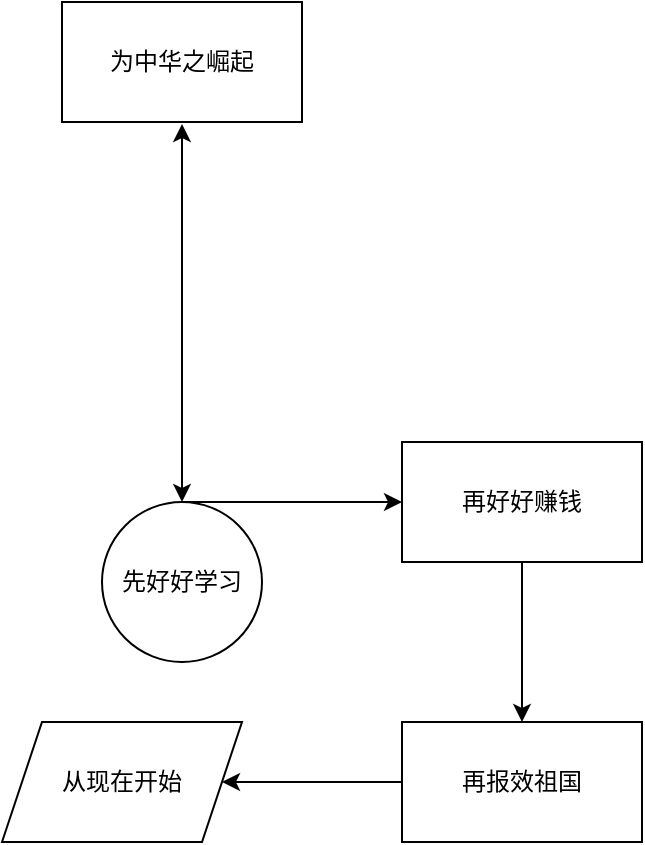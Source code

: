 <mxfile version="13.8.0" type="github">
  <diagram id="0brqKD68TNb7L7T8HhsK" name="Page-1">
    <mxGraphModel dx="782" dy="469" grid="1" gridSize="10" guides="1" tooltips="1" connect="1" arrows="1" fold="1" page="1" pageScale="1" pageWidth="827" pageHeight="1169" math="0" shadow="0">
      <root>
        <mxCell id="0" />
        <mxCell id="1" parent="0" />
        <mxCell id="J2SywfsjwAlIBZo75sQG-1" value="为中华之崛起" style="rounded=0;whiteSpace=wrap;html=1;" vertex="1" parent="1">
          <mxGeometry x="320" y="20" width="120" height="60" as="geometry" />
        </mxCell>
        <mxCell id="J2SywfsjwAlIBZo75sQG-2" value="" style="endArrow=classic;startArrow=classic;html=1;" edge="1" parent="1">
          <mxGeometry width="50" height="50" relative="1" as="geometry">
            <mxPoint x="380" y="270" as="sourcePoint" />
            <mxPoint x="380" y="81" as="targetPoint" />
          </mxGeometry>
        </mxCell>
        <mxCell id="J2SywfsjwAlIBZo75sQG-3" value="先好好学习" style="ellipse;whiteSpace=wrap;html=1;aspect=fixed;" vertex="1" parent="1">
          <mxGeometry x="340" y="270" width="80" height="80" as="geometry" />
        </mxCell>
        <mxCell id="J2SywfsjwAlIBZo75sQG-4" value="" style="endArrow=classic;html=1;" edge="1" parent="1" target="J2SywfsjwAlIBZo75sQG-5">
          <mxGeometry width="50" height="50" relative="1" as="geometry">
            <mxPoint x="380" y="270" as="sourcePoint" />
            <mxPoint x="550" y="270" as="targetPoint" />
          </mxGeometry>
        </mxCell>
        <mxCell id="J2SywfsjwAlIBZo75sQG-9" value="" style="edgeStyle=orthogonalEdgeStyle;rounded=0;orthogonalLoop=1;jettySize=auto;html=1;" edge="1" parent="1" source="J2SywfsjwAlIBZo75sQG-5" target="J2SywfsjwAlIBZo75sQG-8">
          <mxGeometry relative="1" as="geometry" />
        </mxCell>
        <mxCell id="J2SywfsjwAlIBZo75sQG-5" value="再好好赚钱" style="rounded=0;whiteSpace=wrap;html=1;" vertex="1" parent="1">
          <mxGeometry x="490" y="240" width="120" height="60" as="geometry" />
        </mxCell>
        <mxCell id="J2SywfsjwAlIBZo75sQG-11" value="" style="edgeStyle=orthogonalEdgeStyle;rounded=0;orthogonalLoop=1;jettySize=auto;html=1;" edge="1" parent="1" source="J2SywfsjwAlIBZo75sQG-8" target="J2SywfsjwAlIBZo75sQG-10">
          <mxGeometry relative="1" as="geometry" />
        </mxCell>
        <mxCell id="J2SywfsjwAlIBZo75sQG-8" value="再报效祖国" style="rounded=0;whiteSpace=wrap;html=1;" vertex="1" parent="1">
          <mxGeometry x="490" y="380" width="120" height="60" as="geometry" />
        </mxCell>
        <mxCell id="J2SywfsjwAlIBZo75sQG-10" value="从现在开始" style="shape=parallelogram;perimeter=parallelogramPerimeter;whiteSpace=wrap;html=1;fixedSize=1;rounded=0;" vertex="1" parent="1">
          <mxGeometry x="290" y="380" width="120" height="60" as="geometry" />
        </mxCell>
      </root>
    </mxGraphModel>
  </diagram>
</mxfile>
